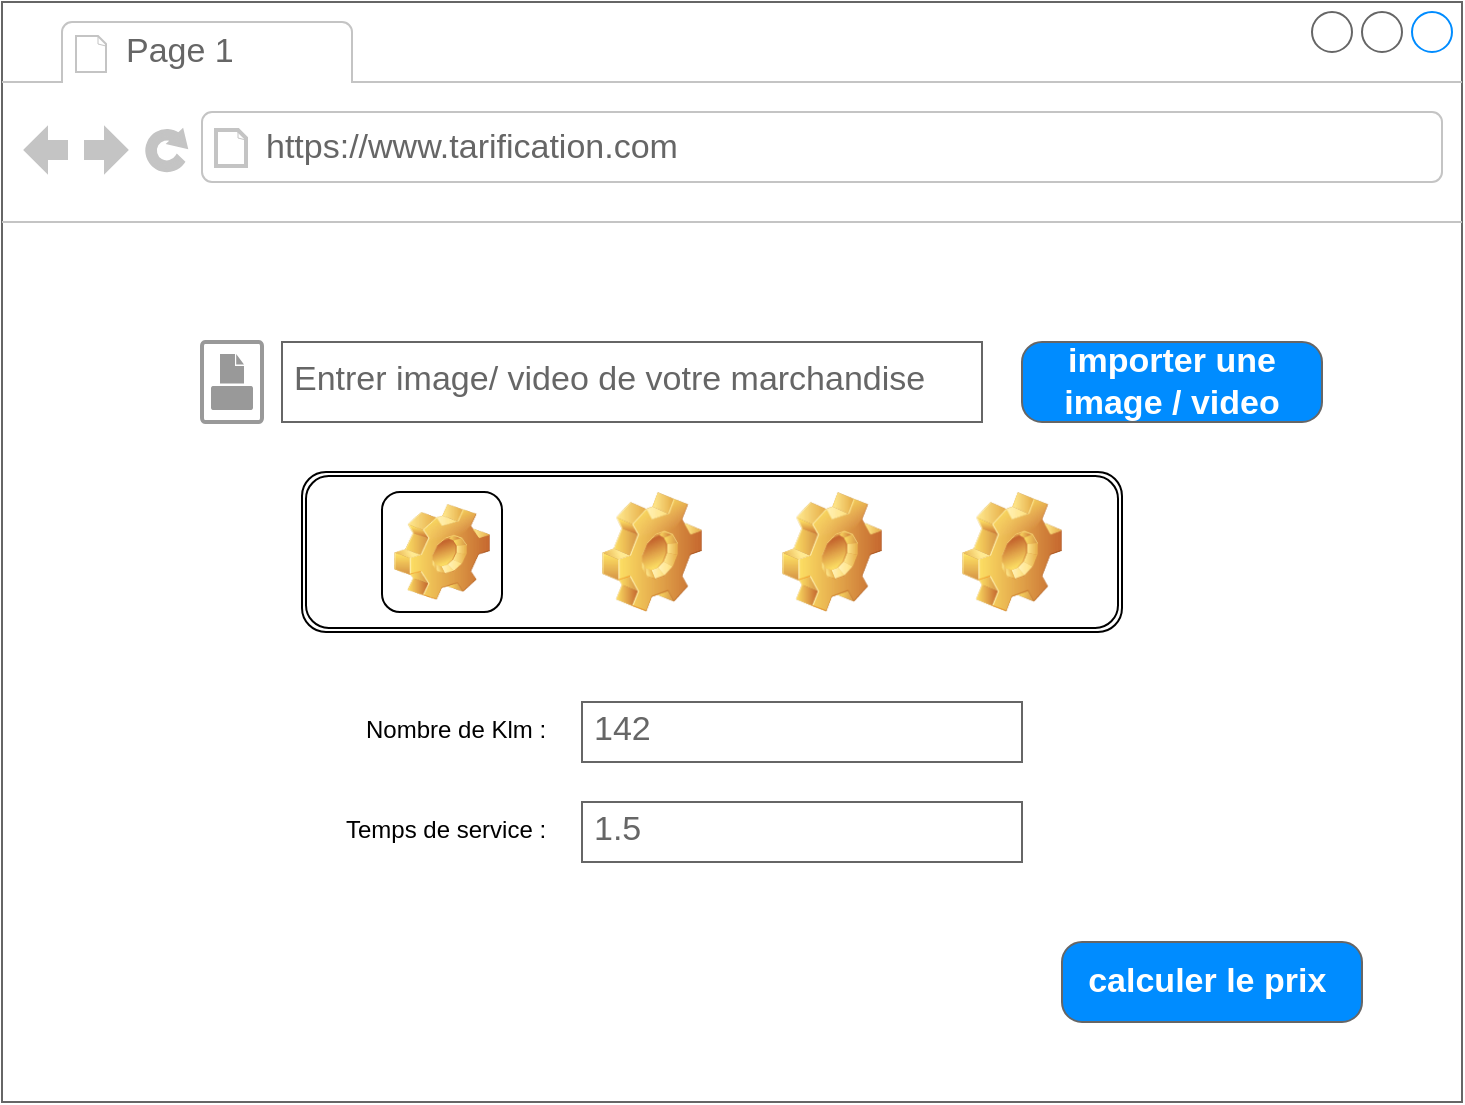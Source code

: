 <mxfile version="18.0.7" type="github">
  <diagram id="efi_wNVNR3MNMSB-hRgi" name="Page-1">
    <mxGraphModel dx="868" dy="450" grid="1" gridSize="10" guides="1" tooltips="1" connect="1" arrows="1" fold="1" page="1" pageScale="1" pageWidth="850" pageHeight="1100" math="0" shadow="0">
      <root>
        <mxCell id="0" />
        <mxCell id="1" parent="0" />
        <mxCell id="6KSHyXahPKIESxew-ilp-1" value="" style="strokeWidth=1;shadow=0;dashed=0;align=center;html=1;shape=mxgraph.mockup.containers.browserWindow;rSize=0;strokeColor=#666666;strokeColor2=#008cff;strokeColor3=#c4c4c4;mainText=,;recursiveResize=0;" vertex="1" parent="1">
          <mxGeometry x="90" y="20" width="730" height="550" as="geometry" />
        </mxCell>
        <mxCell id="6KSHyXahPKIESxew-ilp-2" value="Page 1" style="strokeWidth=1;shadow=0;dashed=0;align=center;html=1;shape=mxgraph.mockup.containers.anchor;fontSize=17;fontColor=#666666;align=left;" vertex="1" parent="6KSHyXahPKIESxew-ilp-1">
          <mxGeometry x="60" y="12" width="110" height="26" as="geometry" />
        </mxCell>
        <mxCell id="6KSHyXahPKIESxew-ilp-3" value="https://www.tarification.com" style="strokeWidth=1;shadow=0;dashed=0;align=center;html=1;shape=mxgraph.mockup.containers.anchor;rSize=0;fontSize=17;fontColor=#666666;align=left;" vertex="1" parent="6KSHyXahPKIESxew-ilp-1">
          <mxGeometry x="130" y="60" width="250" height="26" as="geometry" />
        </mxCell>
        <mxCell id="6KSHyXahPKIESxew-ilp-4" value="142" style="strokeWidth=1;shadow=0;dashed=0;align=center;html=1;shape=mxgraph.mockup.text.textBox;fontColor=#666666;align=left;fontSize=17;spacingLeft=4;spacingTop=-3;strokeColor=#666666;mainText=" vertex="1" parent="6KSHyXahPKIESxew-ilp-1">
          <mxGeometry x="290" y="350" width="220" height="30" as="geometry" />
        </mxCell>
        <mxCell id="6KSHyXahPKIESxew-ilp-5" value="1.5" style="strokeWidth=1;shadow=0;dashed=0;align=center;html=1;shape=mxgraph.mockup.text.textBox;fontColor=#666666;align=left;fontSize=17;spacingLeft=4;spacingTop=-3;strokeColor=#666666;mainText=" vertex="1" parent="6KSHyXahPKIESxew-ilp-1">
          <mxGeometry x="290" y="400" width="220" height="30" as="geometry" />
        </mxCell>
        <mxCell id="6KSHyXahPKIESxew-ilp-7" value="calculer le prix&amp;nbsp;" style="strokeWidth=1;shadow=0;dashed=0;align=center;html=1;shape=mxgraph.mockup.buttons.button;strokeColor=#666666;fontColor=#ffffff;mainText=;buttonStyle=round;fontSize=17;fontStyle=1;fillColor=#008cff;whiteSpace=wrap;" vertex="1" parent="6KSHyXahPKIESxew-ilp-1">
          <mxGeometry x="530" y="470" width="150" height="40" as="geometry" />
        </mxCell>
        <mxCell id="6KSHyXahPKIESxew-ilp-8" value="Nombre de Klm :&amp;nbsp;" style="text;spacingTop=-5;whiteSpace=wrap;html=1;align=left;fontSize=12;fontFamily=Helvetica;fillColor=none;strokeColor=none;" vertex="1" parent="6KSHyXahPKIESxew-ilp-1">
          <mxGeometry x="180" y="355" width="110" height="20" as="geometry" />
        </mxCell>
        <mxCell id="6KSHyXahPKIESxew-ilp-10" value="Temps de service :&amp;nbsp;" style="text;spacingTop=-5;whiteSpace=wrap;html=1;align=left;fontSize=12;fontFamily=Helvetica;fillColor=none;strokeColor=none;" vertex="1" parent="6KSHyXahPKIESxew-ilp-1">
          <mxGeometry x="170" y="405" width="110" height="20" as="geometry" />
        </mxCell>
        <mxCell id="6KSHyXahPKIESxew-ilp-11" value="Entrer image/ video de votre marchandise&amp;nbsp;&amp;nbsp;" style="strokeWidth=1;shadow=0;dashed=0;align=center;html=1;shape=mxgraph.mockup.text.textBox;fontColor=#666666;align=left;fontSize=17;spacingLeft=4;spacingTop=-3;strokeColor=#666666;mainText=" vertex="1" parent="6KSHyXahPKIESxew-ilp-1">
          <mxGeometry x="140" y="170" width="350" height="40" as="geometry" />
        </mxCell>
        <mxCell id="6KSHyXahPKIESxew-ilp-12" value="importer une image / video" style="strokeWidth=1;shadow=0;dashed=0;align=center;html=1;shape=mxgraph.mockup.buttons.button;strokeColor=#666666;fontColor=#ffffff;mainText=;buttonStyle=round;fontSize=17;fontStyle=1;fillColor=#008cff;whiteSpace=wrap;" vertex="1" parent="6KSHyXahPKIESxew-ilp-1">
          <mxGeometry x="510" y="170" width="150" height="40" as="geometry" />
        </mxCell>
        <mxCell id="6KSHyXahPKIESxew-ilp-13" value="" style="strokeColor=#999999;verticalLabelPosition=bottom;shadow=0;dashed=0;verticalAlign=top;strokeWidth=2;html=1;shape=mxgraph.mockup.misc.printIcon;" vertex="1" parent="6KSHyXahPKIESxew-ilp-1">
          <mxGeometry x="100" y="170" width="30" height="40" as="geometry" />
        </mxCell>
        <mxCell id="6KSHyXahPKIESxew-ilp-18" value="" style="shape=ext;double=1;rounded=1;whiteSpace=wrap;html=1;" vertex="1" parent="6KSHyXahPKIESxew-ilp-1">
          <mxGeometry x="150" y="235" width="410" height="80" as="geometry" />
        </mxCell>
        <mxCell id="6KSHyXahPKIESxew-ilp-19" value="" style="shape=image;html=1;verticalLabelPosition=bottom;verticalAlign=top;imageAspect=0;image=img/clipart/Gear_128x128.png" vertex="1" parent="6KSHyXahPKIESxew-ilp-1">
          <mxGeometry x="300" y="245" width="50" height="60" as="geometry" />
        </mxCell>
        <mxCell id="6KSHyXahPKIESxew-ilp-20" value="" style="shape=image;html=1;verticalLabelPosition=bottom;verticalAlign=top;imageAspect=0;image=img/clipart/Gear_128x128.png" vertex="1" parent="6KSHyXahPKIESxew-ilp-1">
          <mxGeometry x="390" y="245" width="50" height="60" as="geometry" />
        </mxCell>
        <mxCell id="6KSHyXahPKIESxew-ilp-21" value="" style="shape=image;html=1;verticalLabelPosition=bottom;verticalAlign=top;imageAspect=0;image=img/clipart/Gear_128x128.png" vertex="1" parent="6KSHyXahPKIESxew-ilp-1">
          <mxGeometry x="480" y="245" width="50" height="60" as="geometry" />
        </mxCell>
        <mxCell id="6KSHyXahPKIESxew-ilp-22" value="" style="icon;html=1;image=img/clipart/Gear_128x128.png" vertex="1" parent="6KSHyXahPKIESxew-ilp-1">
          <mxGeometry x="190" y="245" width="60" height="60" as="geometry" />
        </mxCell>
      </root>
    </mxGraphModel>
  </diagram>
</mxfile>

